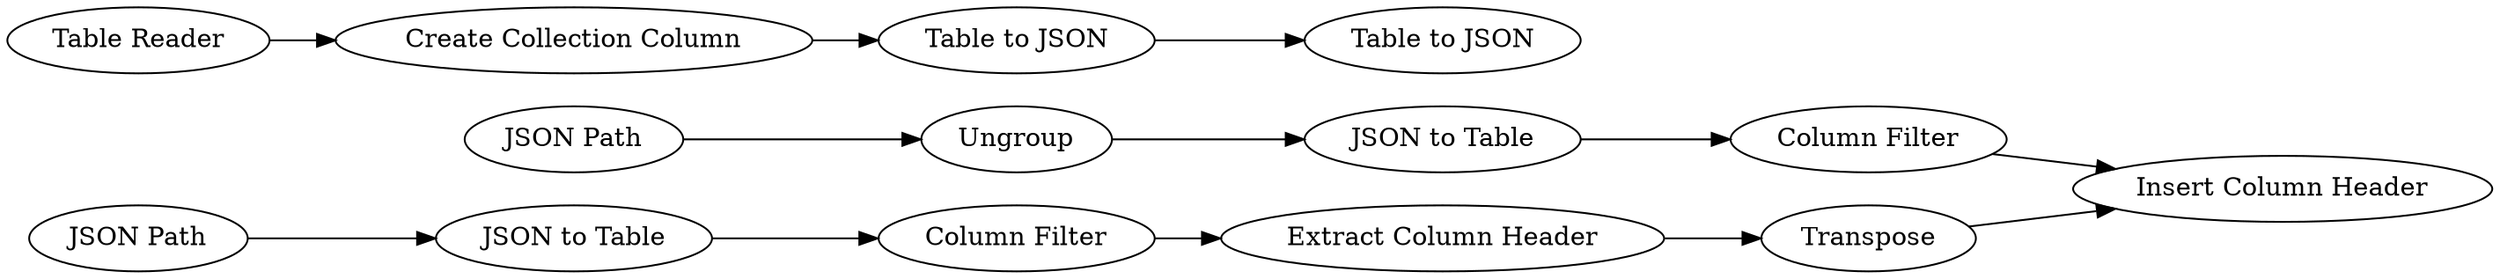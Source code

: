 digraph {
	"-3323519561745413806_269" [label="Extract Column Header"]
	"-3323519561745413806_263" [label="JSON to Table"]
	"-3323519561745413806_270" [label=Transpose]
	"-3323519561745413806_267" [label="Column Filter"]
	"-981203290032555142_18" [label="Table to JSON"]
	"-3323519561745413806_19" [label="JSON Path"]
	"-3323519561745413806_264" [label="Column Filter"]
	"-3323519561745413806_20" [label=Ungroup]
	"-981203290032555142_12" [label="Table to JSON"]
	"-981203290032555142_14" [label="Create Collection Column"]
	"2231929335196866949_23" [label="Table Reader"]
	"-3323519561745413806_262" [label="JSON Path"]
	"-3323519561745413806_266" [label="JSON to Table"]
	"-3323519561745413806_268" [label="Insert Column Header"]
	"-3323519561745413806_262" -> "-3323519561745413806_263"
	"-3323519561745413806_266" -> "-3323519561745413806_267"
	"-3323519561745413806_270" -> "-3323519561745413806_268"
	"-981203290032555142_12" -> "-981203290032555142_18"
	"-3323519561745413806_20" -> "-3323519561745413806_266"
	"-3323519561745413806_269" -> "-3323519561745413806_270"
	"-981203290032555142_14" -> "-981203290032555142_12"
	"-3323519561745413806_263" -> "-3323519561745413806_264"
	"2231929335196866949_23" -> "-981203290032555142_14"
	"-3323519561745413806_264" -> "-3323519561745413806_269"
	"-3323519561745413806_267" -> "-3323519561745413806_268"
	"-3323519561745413806_19" -> "-3323519561745413806_20"
	rankdir=LR
}
